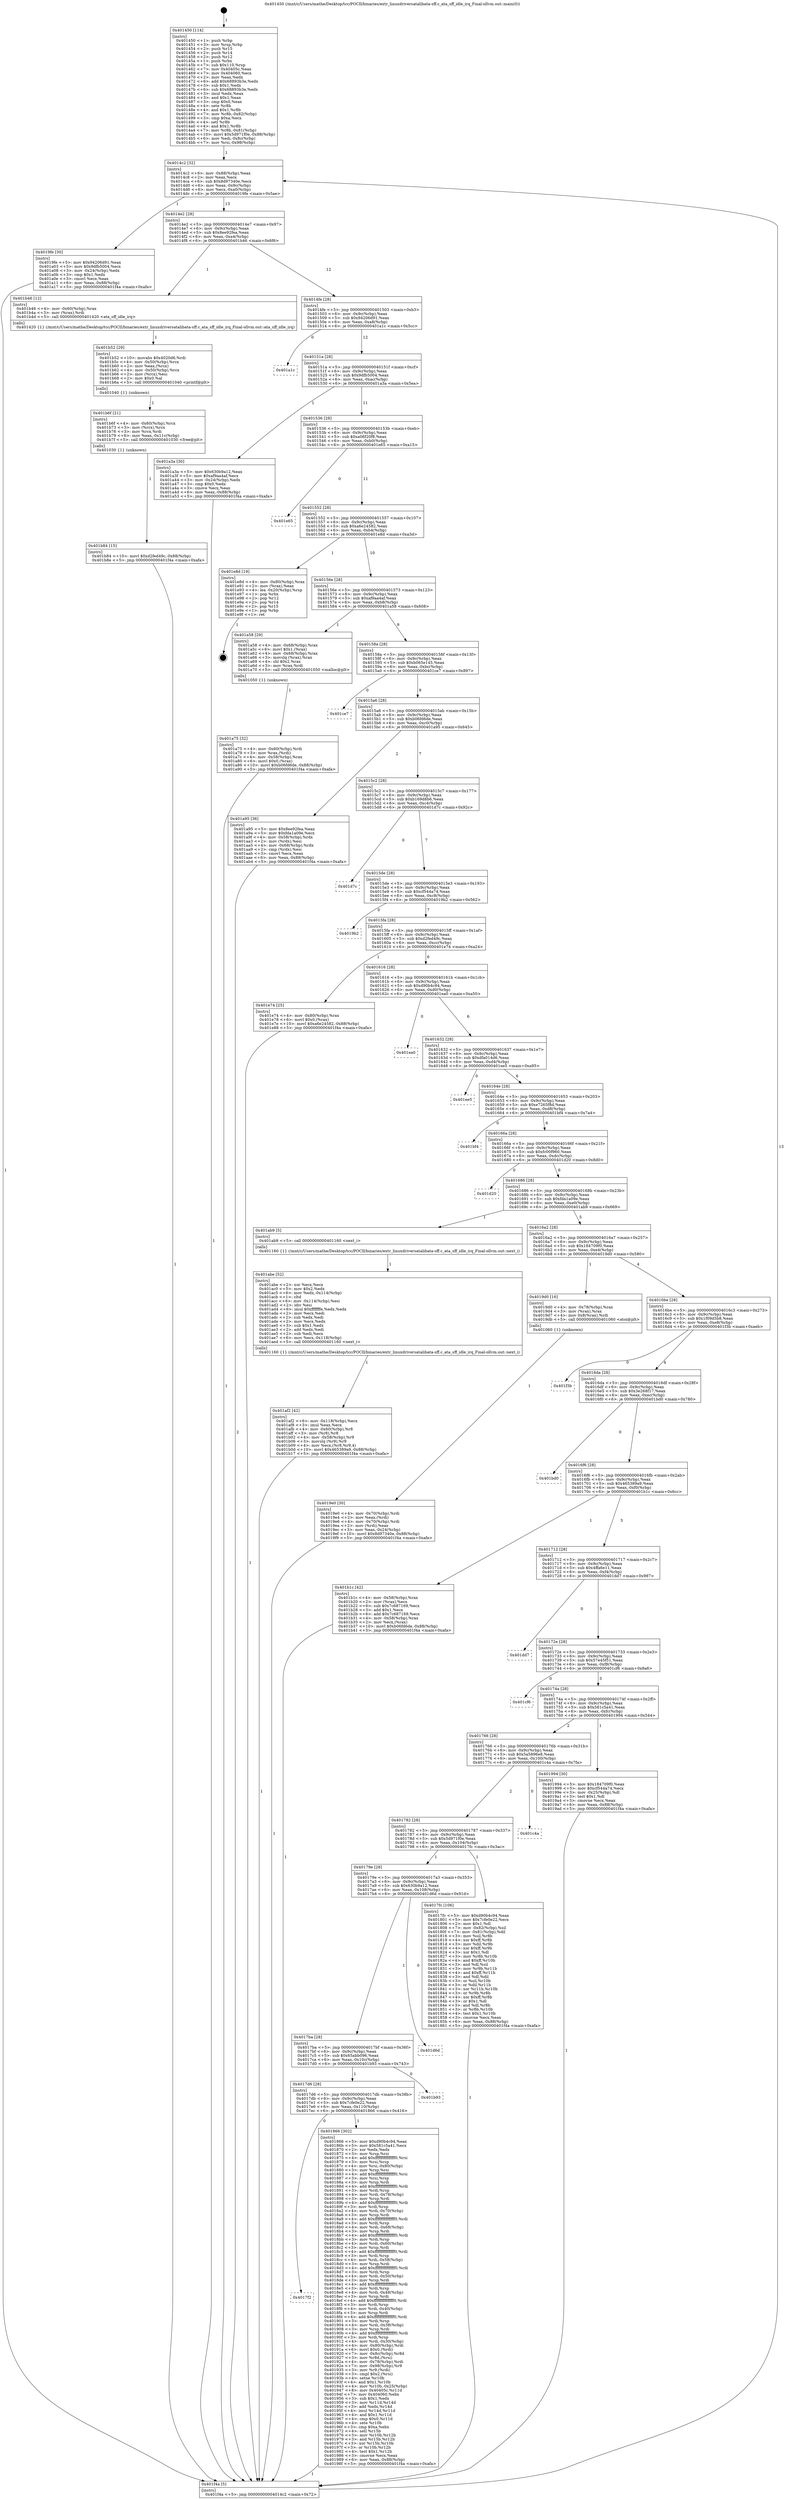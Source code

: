 digraph "0x401450" {
  label = "0x401450 (/mnt/c/Users/mathe/Desktop/tcc/POCII/binaries/extr_linuxdriversatalibata-sff.c_ata_sff_idle_irq_Final-ollvm.out::main(0))"
  labelloc = "t"
  node[shape=record]

  Entry [label="",width=0.3,height=0.3,shape=circle,fillcolor=black,style=filled]
  "0x4014c2" [label="{
     0x4014c2 [32]\l
     | [instrs]\l
     &nbsp;&nbsp;0x4014c2 \<+6\>: mov -0x88(%rbp),%eax\l
     &nbsp;&nbsp;0x4014c8 \<+2\>: mov %eax,%ecx\l
     &nbsp;&nbsp;0x4014ca \<+6\>: sub $0x8d97340e,%ecx\l
     &nbsp;&nbsp;0x4014d0 \<+6\>: mov %eax,-0x9c(%rbp)\l
     &nbsp;&nbsp;0x4014d6 \<+6\>: mov %ecx,-0xa0(%rbp)\l
     &nbsp;&nbsp;0x4014dc \<+6\>: je 00000000004019fe \<main+0x5ae\>\l
  }"]
  "0x4019fe" [label="{
     0x4019fe [30]\l
     | [instrs]\l
     &nbsp;&nbsp;0x4019fe \<+5\>: mov $0x94206d91,%eax\l
     &nbsp;&nbsp;0x401a03 \<+5\>: mov $0x9dfb5004,%ecx\l
     &nbsp;&nbsp;0x401a08 \<+3\>: mov -0x24(%rbp),%edx\l
     &nbsp;&nbsp;0x401a0b \<+3\>: cmp $0x1,%edx\l
     &nbsp;&nbsp;0x401a0e \<+3\>: cmovl %ecx,%eax\l
     &nbsp;&nbsp;0x401a11 \<+6\>: mov %eax,-0x88(%rbp)\l
     &nbsp;&nbsp;0x401a17 \<+5\>: jmp 0000000000401f4a \<main+0xafa\>\l
  }"]
  "0x4014e2" [label="{
     0x4014e2 [28]\l
     | [instrs]\l
     &nbsp;&nbsp;0x4014e2 \<+5\>: jmp 00000000004014e7 \<main+0x97\>\l
     &nbsp;&nbsp;0x4014e7 \<+6\>: mov -0x9c(%rbp),%eax\l
     &nbsp;&nbsp;0x4014ed \<+5\>: sub $0x8ee92fea,%eax\l
     &nbsp;&nbsp;0x4014f2 \<+6\>: mov %eax,-0xa4(%rbp)\l
     &nbsp;&nbsp;0x4014f8 \<+6\>: je 0000000000401b46 \<main+0x6f6\>\l
  }"]
  Exit [label="",width=0.3,height=0.3,shape=circle,fillcolor=black,style=filled,peripheries=2]
  "0x401b46" [label="{
     0x401b46 [12]\l
     | [instrs]\l
     &nbsp;&nbsp;0x401b46 \<+4\>: mov -0x60(%rbp),%rax\l
     &nbsp;&nbsp;0x401b4a \<+3\>: mov (%rax),%rdi\l
     &nbsp;&nbsp;0x401b4d \<+5\>: call 0000000000401420 \<ata_sff_idle_irq\>\l
     | [calls]\l
     &nbsp;&nbsp;0x401420 \{1\} (/mnt/c/Users/mathe/Desktop/tcc/POCII/binaries/extr_linuxdriversatalibata-sff.c_ata_sff_idle_irq_Final-ollvm.out::ata_sff_idle_irq)\l
  }"]
  "0x4014fe" [label="{
     0x4014fe [28]\l
     | [instrs]\l
     &nbsp;&nbsp;0x4014fe \<+5\>: jmp 0000000000401503 \<main+0xb3\>\l
     &nbsp;&nbsp;0x401503 \<+6\>: mov -0x9c(%rbp),%eax\l
     &nbsp;&nbsp;0x401509 \<+5\>: sub $0x94206d91,%eax\l
     &nbsp;&nbsp;0x40150e \<+6\>: mov %eax,-0xa8(%rbp)\l
     &nbsp;&nbsp;0x401514 \<+6\>: je 0000000000401a1c \<main+0x5cc\>\l
  }"]
  "0x401b84" [label="{
     0x401b84 [15]\l
     | [instrs]\l
     &nbsp;&nbsp;0x401b84 \<+10\>: movl $0xd2fed49c,-0x88(%rbp)\l
     &nbsp;&nbsp;0x401b8e \<+5\>: jmp 0000000000401f4a \<main+0xafa\>\l
  }"]
  "0x401a1c" [label="{
     0x401a1c\l
  }", style=dashed]
  "0x40151a" [label="{
     0x40151a [28]\l
     | [instrs]\l
     &nbsp;&nbsp;0x40151a \<+5\>: jmp 000000000040151f \<main+0xcf\>\l
     &nbsp;&nbsp;0x40151f \<+6\>: mov -0x9c(%rbp),%eax\l
     &nbsp;&nbsp;0x401525 \<+5\>: sub $0x9dfb5004,%eax\l
     &nbsp;&nbsp;0x40152a \<+6\>: mov %eax,-0xac(%rbp)\l
     &nbsp;&nbsp;0x401530 \<+6\>: je 0000000000401a3a \<main+0x5ea\>\l
  }"]
  "0x401b6f" [label="{
     0x401b6f [21]\l
     | [instrs]\l
     &nbsp;&nbsp;0x401b6f \<+4\>: mov -0x60(%rbp),%rcx\l
     &nbsp;&nbsp;0x401b73 \<+3\>: mov (%rcx),%rcx\l
     &nbsp;&nbsp;0x401b76 \<+3\>: mov %rcx,%rdi\l
     &nbsp;&nbsp;0x401b79 \<+6\>: mov %eax,-0x11c(%rbp)\l
     &nbsp;&nbsp;0x401b7f \<+5\>: call 0000000000401030 \<free@plt\>\l
     | [calls]\l
     &nbsp;&nbsp;0x401030 \{1\} (unknown)\l
  }"]
  "0x401a3a" [label="{
     0x401a3a [30]\l
     | [instrs]\l
     &nbsp;&nbsp;0x401a3a \<+5\>: mov $0x630b9a12,%eax\l
     &nbsp;&nbsp;0x401a3f \<+5\>: mov $0xaf9aa4af,%ecx\l
     &nbsp;&nbsp;0x401a44 \<+3\>: mov -0x24(%rbp),%edx\l
     &nbsp;&nbsp;0x401a47 \<+3\>: cmp $0x0,%edx\l
     &nbsp;&nbsp;0x401a4a \<+3\>: cmove %ecx,%eax\l
     &nbsp;&nbsp;0x401a4d \<+6\>: mov %eax,-0x88(%rbp)\l
     &nbsp;&nbsp;0x401a53 \<+5\>: jmp 0000000000401f4a \<main+0xafa\>\l
  }"]
  "0x401536" [label="{
     0x401536 [28]\l
     | [instrs]\l
     &nbsp;&nbsp;0x401536 \<+5\>: jmp 000000000040153b \<main+0xeb\>\l
     &nbsp;&nbsp;0x40153b \<+6\>: mov -0x9c(%rbp),%eax\l
     &nbsp;&nbsp;0x401541 \<+5\>: sub $0xa06f20f8,%eax\l
     &nbsp;&nbsp;0x401546 \<+6\>: mov %eax,-0xb0(%rbp)\l
     &nbsp;&nbsp;0x40154c \<+6\>: je 0000000000401e65 \<main+0xa15\>\l
  }"]
  "0x401b52" [label="{
     0x401b52 [29]\l
     | [instrs]\l
     &nbsp;&nbsp;0x401b52 \<+10\>: movabs $0x4020d6,%rdi\l
     &nbsp;&nbsp;0x401b5c \<+4\>: mov -0x50(%rbp),%rcx\l
     &nbsp;&nbsp;0x401b60 \<+2\>: mov %eax,(%rcx)\l
     &nbsp;&nbsp;0x401b62 \<+4\>: mov -0x50(%rbp),%rcx\l
     &nbsp;&nbsp;0x401b66 \<+2\>: mov (%rcx),%esi\l
     &nbsp;&nbsp;0x401b68 \<+2\>: mov $0x0,%al\l
     &nbsp;&nbsp;0x401b6a \<+5\>: call 0000000000401040 \<printf@plt\>\l
     | [calls]\l
     &nbsp;&nbsp;0x401040 \{1\} (unknown)\l
  }"]
  "0x401e65" [label="{
     0x401e65\l
  }", style=dashed]
  "0x401552" [label="{
     0x401552 [28]\l
     | [instrs]\l
     &nbsp;&nbsp;0x401552 \<+5\>: jmp 0000000000401557 \<main+0x107\>\l
     &nbsp;&nbsp;0x401557 \<+6\>: mov -0x9c(%rbp),%eax\l
     &nbsp;&nbsp;0x40155d \<+5\>: sub $0xa6e24582,%eax\l
     &nbsp;&nbsp;0x401562 \<+6\>: mov %eax,-0xb4(%rbp)\l
     &nbsp;&nbsp;0x401568 \<+6\>: je 0000000000401e8d \<main+0xa3d\>\l
  }"]
  "0x401af2" [label="{
     0x401af2 [42]\l
     | [instrs]\l
     &nbsp;&nbsp;0x401af2 \<+6\>: mov -0x118(%rbp),%ecx\l
     &nbsp;&nbsp;0x401af8 \<+3\>: imul %eax,%ecx\l
     &nbsp;&nbsp;0x401afb \<+4\>: mov -0x60(%rbp),%r8\l
     &nbsp;&nbsp;0x401aff \<+3\>: mov (%r8),%r8\l
     &nbsp;&nbsp;0x401b02 \<+4\>: mov -0x58(%rbp),%r9\l
     &nbsp;&nbsp;0x401b06 \<+3\>: movslq (%r9),%r9\l
     &nbsp;&nbsp;0x401b09 \<+4\>: mov %ecx,(%r8,%r9,4)\l
     &nbsp;&nbsp;0x401b0d \<+10\>: movl $0x465389a9,-0x88(%rbp)\l
     &nbsp;&nbsp;0x401b17 \<+5\>: jmp 0000000000401f4a \<main+0xafa\>\l
  }"]
  "0x401e8d" [label="{
     0x401e8d [19]\l
     | [instrs]\l
     &nbsp;&nbsp;0x401e8d \<+4\>: mov -0x80(%rbp),%rax\l
     &nbsp;&nbsp;0x401e91 \<+2\>: mov (%rax),%eax\l
     &nbsp;&nbsp;0x401e93 \<+4\>: lea -0x20(%rbp),%rsp\l
     &nbsp;&nbsp;0x401e97 \<+1\>: pop %rbx\l
     &nbsp;&nbsp;0x401e98 \<+2\>: pop %r12\l
     &nbsp;&nbsp;0x401e9a \<+2\>: pop %r14\l
     &nbsp;&nbsp;0x401e9c \<+2\>: pop %r15\l
     &nbsp;&nbsp;0x401e9e \<+1\>: pop %rbp\l
     &nbsp;&nbsp;0x401e9f \<+1\>: ret\l
  }"]
  "0x40156e" [label="{
     0x40156e [28]\l
     | [instrs]\l
     &nbsp;&nbsp;0x40156e \<+5\>: jmp 0000000000401573 \<main+0x123\>\l
     &nbsp;&nbsp;0x401573 \<+6\>: mov -0x9c(%rbp),%eax\l
     &nbsp;&nbsp;0x401579 \<+5\>: sub $0xaf9aa4af,%eax\l
     &nbsp;&nbsp;0x40157e \<+6\>: mov %eax,-0xb8(%rbp)\l
     &nbsp;&nbsp;0x401584 \<+6\>: je 0000000000401a58 \<main+0x608\>\l
  }"]
  "0x401abe" [label="{
     0x401abe [52]\l
     | [instrs]\l
     &nbsp;&nbsp;0x401abe \<+2\>: xor %ecx,%ecx\l
     &nbsp;&nbsp;0x401ac0 \<+5\>: mov $0x2,%edx\l
     &nbsp;&nbsp;0x401ac5 \<+6\>: mov %edx,-0x114(%rbp)\l
     &nbsp;&nbsp;0x401acb \<+1\>: cltd\l
     &nbsp;&nbsp;0x401acc \<+6\>: mov -0x114(%rbp),%esi\l
     &nbsp;&nbsp;0x401ad2 \<+2\>: idiv %esi\l
     &nbsp;&nbsp;0x401ad4 \<+6\>: imul $0xfffffffe,%edx,%edx\l
     &nbsp;&nbsp;0x401ada \<+2\>: mov %ecx,%edi\l
     &nbsp;&nbsp;0x401adc \<+2\>: sub %edx,%edi\l
     &nbsp;&nbsp;0x401ade \<+2\>: mov %ecx,%edx\l
     &nbsp;&nbsp;0x401ae0 \<+3\>: sub $0x1,%edx\l
     &nbsp;&nbsp;0x401ae3 \<+2\>: add %edx,%edi\l
     &nbsp;&nbsp;0x401ae5 \<+2\>: sub %edi,%ecx\l
     &nbsp;&nbsp;0x401ae7 \<+6\>: mov %ecx,-0x118(%rbp)\l
     &nbsp;&nbsp;0x401aed \<+5\>: call 0000000000401160 \<next_i\>\l
     | [calls]\l
     &nbsp;&nbsp;0x401160 \{1\} (/mnt/c/Users/mathe/Desktop/tcc/POCII/binaries/extr_linuxdriversatalibata-sff.c_ata_sff_idle_irq_Final-ollvm.out::next_i)\l
  }"]
  "0x401a58" [label="{
     0x401a58 [29]\l
     | [instrs]\l
     &nbsp;&nbsp;0x401a58 \<+4\>: mov -0x68(%rbp),%rax\l
     &nbsp;&nbsp;0x401a5c \<+6\>: movl $0x1,(%rax)\l
     &nbsp;&nbsp;0x401a62 \<+4\>: mov -0x68(%rbp),%rax\l
     &nbsp;&nbsp;0x401a66 \<+3\>: movslq (%rax),%rax\l
     &nbsp;&nbsp;0x401a69 \<+4\>: shl $0x2,%rax\l
     &nbsp;&nbsp;0x401a6d \<+3\>: mov %rax,%rdi\l
     &nbsp;&nbsp;0x401a70 \<+5\>: call 0000000000401050 \<malloc@plt\>\l
     | [calls]\l
     &nbsp;&nbsp;0x401050 \{1\} (unknown)\l
  }"]
  "0x40158a" [label="{
     0x40158a [28]\l
     | [instrs]\l
     &nbsp;&nbsp;0x40158a \<+5\>: jmp 000000000040158f \<main+0x13f\>\l
     &nbsp;&nbsp;0x40158f \<+6\>: mov -0x9c(%rbp),%eax\l
     &nbsp;&nbsp;0x401595 \<+5\>: sub $0xb065e145,%eax\l
     &nbsp;&nbsp;0x40159a \<+6\>: mov %eax,-0xbc(%rbp)\l
     &nbsp;&nbsp;0x4015a0 \<+6\>: je 0000000000401ce7 \<main+0x897\>\l
  }"]
  "0x401a75" [label="{
     0x401a75 [32]\l
     | [instrs]\l
     &nbsp;&nbsp;0x401a75 \<+4\>: mov -0x60(%rbp),%rdi\l
     &nbsp;&nbsp;0x401a79 \<+3\>: mov %rax,(%rdi)\l
     &nbsp;&nbsp;0x401a7c \<+4\>: mov -0x58(%rbp),%rax\l
     &nbsp;&nbsp;0x401a80 \<+6\>: movl $0x0,(%rax)\l
     &nbsp;&nbsp;0x401a86 \<+10\>: movl $0xb06fd6de,-0x88(%rbp)\l
     &nbsp;&nbsp;0x401a90 \<+5\>: jmp 0000000000401f4a \<main+0xafa\>\l
  }"]
  "0x401ce7" [label="{
     0x401ce7\l
  }", style=dashed]
  "0x4015a6" [label="{
     0x4015a6 [28]\l
     | [instrs]\l
     &nbsp;&nbsp;0x4015a6 \<+5\>: jmp 00000000004015ab \<main+0x15b\>\l
     &nbsp;&nbsp;0x4015ab \<+6\>: mov -0x9c(%rbp),%eax\l
     &nbsp;&nbsp;0x4015b1 \<+5\>: sub $0xb06fd6de,%eax\l
     &nbsp;&nbsp;0x4015b6 \<+6\>: mov %eax,-0xc0(%rbp)\l
     &nbsp;&nbsp;0x4015bc \<+6\>: je 0000000000401a95 \<main+0x645\>\l
  }"]
  "0x4019e0" [label="{
     0x4019e0 [30]\l
     | [instrs]\l
     &nbsp;&nbsp;0x4019e0 \<+4\>: mov -0x70(%rbp),%rdi\l
     &nbsp;&nbsp;0x4019e4 \<+2\>: mov %eax,(%rdi)\l
     &nbsp;&nbsp;0x4019e6 \<+4\>: mov -0x70(%rbp),%rdi\l
     &nbsp;&nbsp;0x4019ea \<+2\>: mov (%rdi),%eax\l
     &nbsp;&nbsp;0x4019ec \<+3\>: mov %eax,-0x24(%rbp)\l
     &nbsp;&nbsp;0x4019ef \<+10\>: movl $0x8d97340e,-0x88(%rbp)\l
     &nbsp;&nbsp;0x4019f9 \<+5\>: jmp 0000000000401f4a \<main+0xafa\>\l
  }"]
  "0x401a95" [label="{
     0x401a95 [36]\l
     | [instrs]\l
     &nbsp;&nbsp;0x401a95 \<+5\>: mov $0x8ee92fea,%eax\l
     &nbsp;&nbsp;0x401a9a \<+5\>: mov $0xfda1a09e,%ecx\l
     &nbsp;&nbsp;0x401a9f \<+4\>: mov -0x58(%rbp),%rdx\l
     &nbsp;&nbsp;0x401aa3 \<+2\>: mov (%rdx),%esi\l
     &nbsp;&nbsp;0x401aa5 \<+4\>: mov -0x68(%rbp),%rdx\l
     &nbsp;&nbsp;0x401aa9 \<+2\>: cmp (%rdx),%esi\l
     &nbsp;&nbsp;0x401aab \<+3\>: cmovl %ecx,%eax\l
     &nbsp;&nbsp;0x401aae \<+6\>: mov %eax,-0x88(%rbp)\l
     &nbsp;&nbsp;0x401ab4 \<+5\>: jmp 0000000000401f4a \<main+0xafa\>\l
  }"]
  "0x4015c2" [label="{
     0x4015c2 [28]\l
     | [instrs]\l
     &nbsp;&nbsp;0x4015c2 \<+5\>: jmp 00000000004015c7 \<main+0x177\>\l
     &nbsp;&nbsp;0x4015c7 \<+6\>: mov -0x9c(%rbp),%eax\l
     &nbsp;&nbsp;0x4015cd \<+5\>: sub $0xb169d8b6,%eax\l
     &nbsp;&nbsp;0x4015d2 \<+6\>: mov %eax,-0xc4(%rbp)\l
     &nbsp;&nbsp;0x4015d8 \<+6\>: je 0000000000401d7c \<main+0x92c\>\l
  }"]
  "0x4017f2" [label="{
     0x4017f2\l
  }", style=dashed]
  "0x401d7c" [label="{
     0x401d7c\l
  }", style=dashed]
  "0x4015de" [label="{
     0x4015de [28]\l
     | [instrs]\l
     &nbsp;&nbsp;0x4015de \<+5\>: jmp 00000000004015e3 \<main+0x193\>\l
     &nbsp;&nbsp;0x4015e3 \<+6\>: mov -0x9c(%rbp),%eax\l
     &nbsp;&nbsp;0x4015e9 \<+5\>: sub $0xcf544a74,%eax\l
     &nbsp;&nbsp;0x4015ee \<+6\>: mov %eax,-0xc8(%rbp)\l
     &nbsp;&nbsp;0x4015f4 \<+6\>: je 00000000004019b2 \<main+0x562\>\l
  }"]
  "0x401866" [label="{
     0x401866 [302]\l
     | [instrs]\l
     &nbsp;&nbsp;0x401866 \<+5\>: mov $0xd90b4c94,%eax\l
     &nbsp;&nbsp;0x40186b \<+5\>: mov $0x581c5a41,%ecx\l
     &nbsp;&nbsp;0x401870 \<+2\>: xor %edx,%edx\l
     &nbsp;&nbsp;0x401872 \<+3\>: mov %rsp,%rsi\l
     &nbsp;&nbsp;0x401875 \<+4\>: add $0xfffffffffffffff0,%rsi\l
     &nbsp;&nbsp;0x401879 \<+3\>: mov %rsi,%rsp\l
     &nbsp;&nbsp;0x40187c \<+4\>: mov %rsi,-0x80(%rbp)\l
     &nbsp;&nbsp;0x401880 \<+3\>: mov %rsp,%rsi\l
     &nbsp;&nbsp;0x401883 \<+4\>: add $0xfffffffffffffff0,%rsi\l
     &nbsp;&nbsp;0x401887 \<+3\>: mov %rsi,%rsp\l
     &nbsp;&nbsp;0x40188a \<+3\>: mov %rsp,%rdi\l
     &nbsp;&nbsp;0x40188d \<+4\>: add $0xfffffffffffffff0,%rdi\l
     &nbsp;&nbsp;0x401891 \<+3\>: mov %rdi,%rsp\l
     &nbsp;&nbsp;0x401894 \<+4\>: mov %rdi,-0x78(%rbp)\l
     &nbsp;&nbsp;0x401898 \<+3\>: mov %rsp,%rdi\l
     &nbsp;&nbsp;0x40189b \<+4\>: add $0xfffffffffffffff0,%rdi\l
     &nbsp;&nbsp;0x40189f \<+3\>: mov %rdi,%rsp\l
     &nbsp;&nbsp;0x4018a2 \<+4\>: mov %rdi,-0x70(%rbp)\l
     &nbsp;&nbsp;0x4018a6 \<+3\>: mov %rsp,%rdi\l
     &nbsp;&nbsp;0x4018a9 \<+4\>: add $0xfffffffffffffff0,%rdi\l
     &nbsp;&nbsp;0x4018ad \<+3\>: mov %rdi,%rsp\l
     &nbsp;&nbsp;0x4018b0 \<+4\>: mov %rdi,-0x68(%rbp)\l
     &nbsp;&nbsp;0x4018b4 \<+3\>: mov %rsp,%rdi\l
     &nbsp;&nbsp;0x4018b7 \<+4\>: add $0xfffffffffffffff0,%rdi\l
     &nbsp;&nbsp;0x4018bb \<+3\>: mov %rdi,%rsp\l
     &nbsp;&nbsp;0x4018be \<+4\>: mov %rdi,-0x60(%rbp)\l
     &nbsp;&nbsp;0x4018c2 \<+3\>: mov %rsp,%rdi\l
     &nbsp;&nbsp;0x4018c5 \<+4\>: add $0xfffffffffffffff0,%rdi\l
     &nbsp;&nbsp;0x4018c9 \<+3\>: mov %rdi,%rsp\l
     &nbsp;&nbsp;0x4018cc \<+4\>: mov %rdi,-0x58(%rbp)\l
     &nbsp;&nbsp;0x4018d0 \<+3\>: mov %rsp,%rdi\l
     &nbsp;&nbsp;0x4018d3 \<+4\>: add $0xfffffffffffffff0,%rdi\l
     &nbsp;&nbsp;0x4018d7 \<+3\>: mov %rdi,%rsp\l
     &nbsp;&nbsp;0x4018da \<+4\>: mov %rdi,-0x50(%rbp)\l
     &nbsp;&nbsp;0x4018de \<+3\>: mov %rsp,%rdi\l
     &nbsp;&nbsp;0x4018e1 \<+4\>: add $0xfffffffffffffff0,%rdi\l
     &nbsp;&nbsp;0x4018e5 \<+3\>: mov %rdi,%rsp\l
     &nbsp;&nbsp;0x4018e8 \<+4\>: mov %rdi,-0x48(%rbp)\l
     &nbsp;&nbsp;0x4018ec \<+3\>: mov %rsp,%rdi\l
     &nbsp;&nbsp;0x4018ef \<+4\>: add $0xfffffffffffffff0,%rdi\l
     &nbsp;&nbsp;0x4018f3 \<+3\>: mov %rdi,%rsp\l
     &nbsp;&nbsp;0x4018f6 \<+4\>: mov %rdi,-0x40(%rbp)\l
     &nbsp;&nbsp;0x4018fa \<+3\>: mov %rsp,%rdi\l
     &nbsp;&nbsp;0x4018fd \<+4\>: add $0xfffffffffffffff0,%rdi\l
     &nbsp;&nbsp;0x401901 \<+3\>: mov %rdi,%rsp\l
     &nbsp;&nbsp;0x401904 \<+4\>: mov %rdi,-0x38(%rbp)\l
     &nbsp;&nbsp;0x401908 \<+3\>: mov %rsp,%rdi\l
     &nbsp;&nbsp;0x40190b \<+4\>: add $0xfffffffffffffff0,%rdi\l
     &nbsp;&nbsp;0x40190f \<+3\>: mov %rdi,%rsp\l
     &nbsp;&nbsp;0x401912 \<+4\>: mov %rdi,-0x30(%rbp)\l
     &nbsp;&nbsp;0x401916 \<+4\>: mov -0x80(%rbp),%rdi\l
     &nbsp;&nbsp;0x40191a \<+6\>: movl $0x0,(%rdi)\l
     &nbsp;&nbsp;0x401920 \<+7\>: mov -0x8c(%rbp),%r8d\l
     &nbsp;&nbsp;0x401927 \<+3\>: mov %r8d,(%rsi)\l
     &nbsp;&nbsp;0x40192a \<+4\>: mov -0x78(%rbp),%rdi\l
     &nbsp;&nbsp;0x40192e \<+7\>: mov -0x98(%rbp),%r9\l
     &nbsp;&nbsp;0x401935 \<+3\>: mov %r9,(%rdi)\l
     &nbsp;&nbsp;0x401938 \<+3\>: cmpl $0x2,(%rsi)\l
     &nbsp;&nbsp;0x40193b \<+4\>: setne %r10b\l
     &nbsp;&nbsp;0x40193f \<+4\>: and $0x1,%r10b\l
     &nbsp;&nbsp;0x401943 \<+4\>: mov %r10b,-0x25(%rbp)\l
     &nbsp;&nbsp;0x401947 \<+8\>: mov 0x40405c,%r11d\l
     &nbsp;&nbsp;0x40194f \<+7\>: mov 0x404060,%ebx\l
     &nbsp;&nbsp;0x401956 \<+3\>: sub $0x1,%edx\l
     &nbsp;&nbsp;0x401959 \<+3\>: mov %r11d,%r14d\l
     &nbsp;&nbsp;0x40195c \<+3\>: add %edx,%r14d\l
     &nbsp;&nbsp;0x40195f \<+4\>: imul %r14d,%r11d\l
     &nbsp;&nbsp;0x401963 \<+4\>: and $0x1,%r11d\l
     &nbsp;&nbsp;0x401967 \<+4\>: cmp $0x0,%r11d\l
     &nbsp;&nbsp;0x40196b \<+4\>: sete %r10b\l
     &nbsp;&nbsp;0x40196f \<+3\>: cmp $0xa,%ebx\l
     &nbsp;&nbsp;0x401972 \<+4\>: setl %r15b\l
     &nbsp;&nbsp;0x401976 \<+3\>: mov %r10b,%r12b\l
     &nbsp;&nbsp;0x401979 \<+3\>: and %r15b,%r12b\l
     &nbsp;&nbsp;0x40197c \<+3\>: xor %r15b,%r10b\l
     &nbsp;&nbsp;0x40197f \<+3\>: or %r10b,%r12b\l
     &nbsp;&nbsp;0x401982 \<+4\>: test $0x1,%r12b\l
     &nbsp;&nbsp;0x401986 \<+3\>: cmovne %ecx,%eax\l
     &nbsp;&nbsp;0x401989 \<+6\>: mov %eax,-0x88(%rbp)\l
     &nbsp;&nbsp;0x40198f \<+5\>: jmp 0000000000401f4a \<main+0xafa\>\l
  }"]
  "0x4019b2" [label="{
     0x4019b2\l
  }", style=dashed]
  "0x4015fa" [label="{
     0x4015fa [28]\l
     | [instrs]\l
     &nbsp;&nbsp;0x4015fa \<+5\>: jmp 00000000004015ff \<main+0x1af\>\l
     &nbsp;&nbsp;0x4015ff \<+6\>: mov -0x9c(%rbp),%eax\l
     &nbsp;&nbsp;0x401605 \<+5\>: sub $0xd2fed49c,%eax\l
     &nbsp;&nbsp;0x40160a \<+6\>: mov %eax,-0xcc(%rbp)\l
     &nbsp;&nbsp;0x401610 \<+6\>: je 0000000000401e74 \<main+0xa24\>\l
  }"]
  "0x4017d6" [label="{
     0x4017d6 [28]\l
     | [instrs]\l
     &nbsp;&nbsp;0x4017d6 \<+5\>: jmp 00000000004017db \<main+0x38b\>\l
     &nbsp;&nbsp;0x4017db \<+6\>: mov -0x9c(%rbp),%eax\l
     &nbsp;&nbsp;0x4017e1 \<+5\>: sub $0x7cfe0e22,%eax\l
     &nbsp;&nbsp;0x4017e6 \<+6\>: mov %eax,-0x110(%rbp)\l
     &nbsp;&nbsp;0x4017ec \<+6\>: je 0000000000401866 \<main+0x416\>\l
  }"]
  "0x401e74" [label="{
     0x401e74 [25]\l
     | [instrs]\l
     &nbsp;&nbsp;0x401e74 \<+4\>: mov -0x80(%rbp),%rax\l
     &nbsp;&nbsp;0x401e78 \<+6\>: movl $0x0,(%rax)\l
     &nbsp;&nbsp;0x401e7e \<+10\>: movl $0xa6e24582,-0x88(%rbp)\l
     &nbsp;&nbsp;0x401e88 \<+5\>: jmp 0000000000401f4a \<main+0xafa\>\l
  }"]
  "0x401616" [label="{
     0x401616 [28]\l
     | [instrs]\l
     &nbsp;&nbsp;0x401616 \<+5\>: jmp 000000000040161b \<main+0x1cb\>\l
     &nbsp;&nbsp;0x40161b \<+6\>: mov -0x9c(%rbp),%eax\l
     &nbsp;&nbsp;0x401621 \<+5\>: sub $0xd90b4c94,%eax\l
     &nbsp;&nbsp;0x401626 \<+6\>: mov %eax,-0xd0(%rbp)\l
     &nbsp;&nbsp;0x40162c \<+6\>: je 0000000000401ea0 \<main+0xa50\>\l
  }"]
  "0x401b93" [label="{
     0x401b93\l
  }", style=dashed]
  "0x401ea0" [label="{
     0x401ea0\l
  }", style=dashed]
  "0x401632" [label="{
     0x401632 [28]\l
     | [instrs]\l
     &nbsp;&nbsp;0x401632 \<+5\>: jmp 0000000000401637 \<main+0x1e7\>\l
     &nbsp;&nbsp;0x401637 \<+6\>: mov -0x9c(%rbp),%eax\l
     &nbsp;&nbsp;0x40163d \<+5\>: sub $0xdfa014d6,%eax\l
     &nbsp;&nbsp;0x401642 \<+6\>: mov %eax,-0xd4(%rbp)\l
     &nbsp;&nbsp;0x401648 \<+6\>: je 0000000000401ee5 \<main+0xa95\>\l
  }"]
  "0x4017ba" [label="{
     0x4017ba [28]\l
     | [instrs]\l
     &nbsp;&nbsp;0x4017ba \<+5\>: jmp 00000000004017bf \<main+0x36f\>\l
     &nbsp;&nbsp;0x4017bf \<+6\>: mov -0x9c(%rbp),%eax\l
     &nbsp;&nbsp;0x4017c5 \<+5\>: sub $0x65abb096,%eax\l
     &nbsp;&nbsp;0x4017ca \<+6\>: mov %eax,-0x10c(%rbp)\l
     &nbsp;&nbsp;0x4017d0 \<+6\>: je 0000000000401b93 \<main+0x743\>\l
  }"]
  "0x401ee5" [label="{
     0x401ee5\l
  }", style=dashed]
  "0x40164e" [label="{
     0x40164e [28]\l
     | [instrs]\l
     &nbsp;&nbsp;0x40164e \<+5\>: jmp 0000000000401653 \<main+0x203\>\l
     &nbsp;&nbsp;0x401653 \<+6\>: mov -0x9c(%rbp),%eax\l
     &nbsp;&nbsp;0x401659 \<+5\>: sub $0xe7265f8d,%eax\l
     &nbsp;&nbsp;0x40165e \<+6\>: mov %eax,-0xd8(%rbp)\l
     &nbsp;&nbsp;0x401664 \<+6\>: je 0000000000401bf4 \<main+0x7a4\>\l
  }"]
  "0x401d6d" [label="{
     0x401d6d\l
  }", style=dashed]
  "0x401bf4" [label="{
     0x401bf4\l
  }", style=dashed]
  "0x40166a" [label="{
     0x40166a [28]\l
     | [instrs]\l
     &nbsp;&nbsp;0x40166a \<+5\>: jmp 000000000040166f \<main+0x21f\>\l
     &nbsp;&nbsp;0x40166f \<+6\>: mov -0x9c(%rbp),%eax\l
     &nbsp;&nbsp;0x401675 \<+5\>: sub $0xfc00f960,%eax\l
     &nbsp;&nbsp;0x40167a \<+6\>: mov %eax,-0xdc(%rbp)\l
     &nbsp;&nbsp;0x401680 \<+6\>: je 0000000000401d20 \<main+0x8d0\>\l
  }"]
  "0x401450" [label="{
     0x401450 [114]\l
     | [instrs]\l
     &nbsp;&nbsp;0x401450 \<+1\>: push %rbp\l
     &nbsp;&nbsp;0x401451 \<+3\>: mov %rsp,%rbp\l
     &nbsp;&nbsp;0x401454 \<+2\>: push %r15\l
     &nbsp;&nbsp;0x401456 \<+2\>: push %r14\l
     &nbsp;&nbsp;0x401458 \<+2\>: push %r12\l
     &nbsp;&nbsp;0x40145a \<+1\>: push %rbx\l
     &nbsp;&nbsp;0x40145b \<+7\>: sub $0x110,%rsp\l
     &nbsp;&nbsp;0x401462 \<+7\>: mov 0x40405c,%eax\l
     &nbsp;&nbsp;0x401469 \<+7\>: mov 0x404060,%ecx\l
     &nbsp;&nbsp;0x401470 \<+2\>: mov %eax,%edx\l
     &nbsp;&nbsp;0x401472 \<+6\>: add $0x68893b3e,%edx\l
     &nbsp;&nbsp;0x401478 \<+3\>: sub $0x1,%edx\l
     &nbsp;&nbsp;0x40147b \<+6\>: sub $0x68893b3e,%edx\l
     &nbsp;&nbsp;0x401481 \<+3\>: imul %edx,%eax\l
     &nbsp;&nbsp;0x401484 \<+3\>: and $0x1,%eax\l
     &nbsp;&nbsp;0x401487 \<+3\>: cmp $0x0,%eax\l
     &nbsp;&nbsp;0x40148a \<+4\>: sete %r8b\l
     &nbsp;&nbsp;0x40148e \<+4\>: and $0x1,%r8b\l
     &nbsp;&nbsp;0x401492 \<+7\>: mov %r8b,-0x82(%rbp)\l
     &nbsp;&nbsp;0x401499 \<+3\>: cmp $0xa,%ecx\l
     &nbsp;&nbsp;0x40149c \<+4\>: setl %r8b\l
     &nbsp;&nbsp;0x4014a0 \<+4\>: and $0x1,%r8b\l
     &nbsp;&nbsp;0x4014a4 \<+7\>: mov %r8b,-0x81(%rbp)\l
     &nbsp;&nbsp;0x4014ab \<+10\>: movl $0x5d971f0e,-0x88(%rbp)\l
     &nbsp;&nbsp;0x4014b5 \<+6\>: mov %edi,-0x8c(%rbp)\l
     &nbsp;&nbsp;0x4014bb \<+7\>: mov %rsi,-0x98(%rbp)\l
  }"]
  "0x401d20" [label="{
     0x401d20\l
  }", style=dashed]
  "0x401686" [label="{
     0x401686 [28]\l
     | [instrs]\l
     &nbsp;&nbsp;0x401686 \<+5\>: jmp 000000000040168b \<main+0x23b\>\l
     &nbsp;&nbsp;0x40168b \<+6\>: mov -0x9c(%rbp),%eax\l
     &nbsp;&nbsp;0x401691 \<+5\>: sub $0xfda1a09e,%eax\l
     &nbsp;&nbsp;0x401696 \<+6\>: mov %eax,-0xe0(%rbp)\l
     &nbsp;&nbsp;0x40169c \<+6\>: je 0000000000401ab9 \<main+0x669\>\l
  }"]
  "0x401f4a" [label="{
     0x401f4a [5]\l
     | [instrs]\l
     &nbsp;&nbsp;0x401f4a \<+5\>: jmp 00000000004014c2 \<main+0x72\>\l
  }"]
  "0x401ab9" [label="{
     0x401ab9 [5]\l
     | [instrs]\l
     &nbsp;&nbsp;0x401ab9 \<+5\>: call 0000000000401160 \<next_i\>\l
     | [calls]\l
     &nbsp;&nbsp;0x401160 \{1\} (/mnt/c/Users/mathe/Desktop/tcc/POCII/binaries/extr_linuxdriversatalibata-sff.c_ata_sff_idle_irq_Final-ollvm.out::next_i)\l
  }"]
  "0x4016a2" [label="{
     0x4016a2 [28]\l
     | [instrs]\l
     &nbsp;&nbsp;0x4016a2 \<+5\>: jmp 00000000004016a7 \<main+0x257\>\l
     &nbsp;&nbsp;0x4016a7 \<+6\>: mov -0x9c(%rbp),%eax\l
     &nbsp;&nbsp;0x4016ad \<+5\>: sub $0x184709f0,%eax\l
     &nbsp;&nbsp;0x4016b2 \<+6\>: mov %eax,-0xe4(%rbp)\l
     &nbsp;&nbsp;0x4016b8 \<+6\>: je 00000000004019d0 \<main+0x580\>\l
  }"]
  "0x40179e" [label="{
     0x40179e [28]\l
     | [instrs]\l
     &nbsp;&nbsp;0x40179e \<+5\>: jmp 00000000004017a3 \<main+0x353\>\l
     &nbsp;&nbsp;0x4017a3 \<+6\>: mov -0x9c(%rbp),%eax\l
     &nbsp;&nbsp;0x4017a9 \<+5\>: sub $0x630b9a12,%eax\l
     &nbsp;&nbsp;0x4017ae \<+6\>: mov %eax,-0x108(%rbp)\l
     &nbsp;&nbsp;0x4017b4 \<+6\>: je 0000000000401d6d \<main+0x91d\>\l
  }"]
  "0x4019d0" [label="{
     0x4019d0 [16]\l
     | [instrs]\l
     &nbsp;&nbsp;0x4019d0 \<+4\>: mov -0x78(%rbp),%rax\l
     &nbsp;&nbsp;0x4019d4 \<+3\>: mov (%rax),%rax\l
     &nbsp;&nbsp;0x4019d7 \<+4\>: mov 0x8(%rax),%rdi\l
     &nbsp;&nbsp;0x4019db \<+5\>: call 0000000000401060 \<atoi@plt\>\l
     | [calls]\l
     &nbsp;&nbsp;0x401060 \{1\} (unknown)\l
  }"]
  "0x4016be" [label="{
     0x4016be [28]\l
     | [instrs]\l
     &nbsp;&nbsp;0x4016be \<+5\>: jmp 00000000004016c3 \<main+0x273\>\l
     &nbsp;&nbsp;0x4016c3 \<+6\>: mov -0x9c(%rbp),%eax\l
     &nbsp;&nbsp;0x4016c9 \<+5\>: sub $0x1f09d5b8,%eax\l
     &nbsp;&nbsp;0x4016ce \<+6\>: mov %eax,-0xe8(%rbp)\l
     &nbsp;&nbsp;0x4016d4 \<+6\>: je 0000000000401f3b \<main+0xaeb\>\l
  }"]
  "0x4017fc" [label="{
     0x4017fc [106]\l
     | [instrs]\l
     &nbsp;&nbsp;0x4017fc \<+5\>: mov $0xd90b4c94,%eax\l
     &nbsp;&nbsp;0x401801 \<+5\>: mov $0x7cfe0e22,%ecx\l
     &nbsp;&nbsp;0x401806 \<+2\>: mov $0x1,%dl\l
     &nbsp;&nbsp;0x401808 \<+7\>: mov -0x82(%rbp),%sil\l
     &nbsp;&nbsp;0x40180f \<+7\>: mov -0x81(%rbp),%dil\l
     &nbsp;&nbsp;0x401816 \<+3\>: mov %sil,%r8b\l
     &nbsp;&nbsp;0x401819 \<+4\>: xor $0xff,%r8b\l
     &nbsp;&nbsp;0x40181d \<+3\>: mov %dil,%r9b\l
     &nbsp;&nbsp;0x401820 \<+4\>: xor $0xff,%r9b\l
     &nbsp;&nbsp;0x401824 \<+3\>: xor $0x1,%dl\l
     &nbsp;&nbsp;0x401827 \<+3\>: mov %r8b,%r10b\l
     &nbsp;&nbsp;0x40182a \<+4\>: and $0xff,%r10b\l
     &nbsp;&nbsp;0x40182e \<+3\>: and %dl,%sil\l
     &nbsp;&nbsp;0x401831 \<+3\>: mov %r9b,%r11b\l
     &nbsp;&nbsp;0x401834 \<+4\>: and $0xff,%r11b\l
     &nbsp;&nbsp;0x401838 \<+3\>: and %dl,%dil\l
     &nbsp;&nbsp;0x40183b \<+3\>: or %sil,%r10b\l
     &nbsp;&nbsp;0x40183e \<+3\>: or %dil,%r11b\l
     &nbsp;&nbsp;0x401841 \<+3\>: xor %r11b,%r10b\l
     &nbsp;&nbsp;0x401844 \<+3\>: or %r9b,%r8b\l
     &nbsp;&nbsp;0x401847 \<+4\>: xor $0xff,%r8b\l
     &nbsp;&nbsp;0x40184b \<+3\>: or $0x1,%dl\l
     &nbsp;&nbsp;0x40184e \<+3\>: and %dl,%r8b\l
     &nbsp;&nbsp;0x401851 \<+3\>: or %r8b,%r10b\l
     &nbsp;&nbsp;0x401854 \<+4\>: test $0x1,%r10b\l
     &nbsp;&nbsp;0x401858 \<+3\>: cmovne %ecx,%eax\l
     &nbsp;&nbsp;0x40185b \<+6\>: mov %eax,-0x88(%rbp)\l
     &nbsp;&nbsp;0x401861 \<+5\>: jmp 0000000000401f4a \<main+0xafa\>\l
  }"]
  "0x401f3b" [label="{
     0x401f3b\l
  }", style=dashed]
  "0x4016da" [label="{
     0x4016da [28]\l
     | [instrs]\l
     &nbsp;&nbsp;0x4016da \<+5\>: jmp 00000000004016df \<main+0x28f\>\l
     &nbsp;&nbsp;0x4016df \<+6\>: mov -0x9c(%rbp),%eax\l
     &nbsp;&nbsp;0x4016e5 \<+5\>: sub $0x3e268f17,%eax\l
     &nbsp;&nbsp;0x4016ea \<+6\>: mov %eax,-0xec(%rbp)\l
     &nbsp;&nbsp;0x4016f0 \<+6\>: je 0000000000401bd0 \<main+0x780\>\l
  }"]
  "0x401782" [label="{
     0x401782 [28]\l
     | [instrs]\l
     &nbsp;&nbsp;0x401782 \<+5\>: jmp 0000000000401787 \<main+0x337\>\l
     &nbsp;&nbsp;0x401787 \<+6\>: mov -0x9c(%rbp),%eax\l
     &nbsp;&nbsp;0x40178d \<+5\>: sub $0x5d971f0e,%eax\l
     &nbsp;&nbsp;0x401792 \<+6\>: mov %eax,-0x104(%rbp)\l
     &nbsp;&nbsp;0x401798 \<+6\>: je 00000000004017fc \<main+0x3ac\>\l
  }"]
  "0x401bd0" [label="{
     0x401bd0\l
  }", style=dashed]
  "0x4016f6" [label="{
     0x4016f6 [28]\l
     | [instrs]\l
     &nbsp;&nbsp;0x4016f6 \<+5\>: jmp 00000000004016fb \<main+0x2ab\>\l
     &nbsp;&nbsp;0x4016fb \<+6\>: mov -0x9c(%rbp),%eax\l
     &nbsp;&nbsp;0x401701 \<+5\>: sub $0x465389a9,%eax\l
     &nbsp;&nbsp;0x401706 \<+6\>: mov %eax,-0xf0(%rbp)\l
     &nbsp;&nbsp;0x40170c \<+6\>: je 0000000000401b1c \<main+0x6cc\>\l
  }"]
  "0x401c4a" [label="{
     0x401c4a\l
  }", style=dashed]
  "0x401b1c" [label="{
     0x401b1c [42]\l
     | [instrs]\l
     &nbsp;&nbsp;0x401b1c \<+4\>: mov -0x58(%rbp),%rax\l
     &nbsp;&nbsp;0x401b20 \<+2\>: mov (%rax),%ecx\l
     &nbsp;&nbsp;0x401b22 \<+6\>: sub $0x7c687169,%ecx\l
     &nbsp;&nbsp;0x401b28 \<+3\>: add $0x1,%ecx\l
     &nbsp;&nbsp;0x401b2b \<+6\>: add $0x7c687169,%ecx\l
     &nbsp;&nbsp;0x401b31 \<+4\>: mov -0x58(%rbp),%rax\l
     &nbsp;&nbsp;0x401b35 \<+2\>: mov %ecx,(%rax)\l
     &nbsp;&nbsp;0x401b37 \<+10\>: movl $0xb06fd6de,-0x88(%rbp)\l
     &nbsp;&nbsp;0x401b41 \<+5\>: jmp 0000000000401f4a \<main+0xafa\>\l
  }"]
  "0x401712" [label="{
     0x401712 [28]\l
     | [instrs]\l
     &nbsp;&nbsp;0x401712 \<+5\>: jmp 0000000000401717 \<main+0x2c7\>\l
     &nbsp;&nbsp;0x401717 \<+6\>: mov -0x9c(%rbp),%eax\l
     &nbsp;&nbsp;0x40171d \<+5\>: sub $0x4ffa6e11,%eax\l
     &nbsp;&nbsp;0x401722 \<+6\>: mov %eax,-0xf4(%rbp)\l
     &nbsp;&nbsp;0x401728 \<+6\>: je 0000000000401dd7 \<main+0x987\>\l
  }"]
  "0x401766" [label="{
     0x401766 [28]\l
     | [instrs]\l
     &nbsp;&nbsp;0x401766 \<+5\>: jmp 000000000040176b \<main+0x31b\>\l
     &nbsp;&nbsp;0x40176b \<+6\>: mov -0x9c(%rbp),%eax\l
     &nbsp;&nbsp;0x401771 \<+5\>: sub $0x5a5896e8,%eax\l
     &nbsp;&nbsp;0x401776 \<+6\>: mov %eax,-0x100(%rbp)\l
     &nbsp;&nbsp;0x40177c \<+6\>: je 0000000000401c4a \<main+0x7fa\>\l
  }"]
  "0x401dd7" [label="{
     0x401dd7\l
  }", style=dashed]
  "0x40172e" [label="{
     0x40172e [28]\l
     | [instrs]\l
     &nbsp;&nbsp;0x40172e \<+5\>: jmp 0000000000401733 \<main+0x2e3\>\l
     &nbsp;&nbsp;0x401733 \<+6\>: mov -0x9c(%rbp),%eax\l
     &nbsp;&nbsp;0x401739 \<+5\>: sub $0x57e45f51,%eax\l
     &nbsp;&nbsp;0x40173e \<+6\>: mov %eax,-0xf8(%rbp)\l
     &nbsp;&nbsp;0x401744 \<+6\>: je 0000000000401cf6 \<main+0x8a6\>\l
  }"]
  "0x401994" [label="{
     0x401994 [30]\l
     | [instrs]\l
     &nbsp;&nbsp;0x401994 \<+5\>: mov $0x184709f0,%eax\l
     &nbsp;&nbsp;0x401999 \<+5\>: mov $0xcf544a74,%ecx\l
     &nbsp;&nbsp;0x40199e \<+3\>: mov -0x25(%rbp),%dl\l
     &nbsp;&nbsp;0x4019a1 \<+3\>: test $0x1,%dl\l
     &nbsp;&nbsp;0x4019a4 \<+3\>: cmovne %ecx,%eax\l
     &nbsp;&nbsp;0x4019a7 \<+6\>: mov %eax,-0x88(%rbp)\l
     &nbsp;&nbsp;0x4019ad \<+5\>: jmp 0000000000401f4a \<main+0xafa\>\l
  }"]
  "0x401cf6" [label="{
     0x401cf6\l
  }", style=dashed]
  "0x40174a" [label="{
     0x40174a [28]\l
     | [instrs]\l
     &nbsp;&nbsp;0x40174a \<+5\>: jmp 000000000040174f \<main+0x2ff\>\l
     &nbsp;&nbsp;0x40174f \<+6\>: mov -0x9c(%rbp),%eax\l
     &nbsp;&nbsp;0x401755 \<+5\>: sub $0x581c5a41,%eax\l
     &nbsp;&nbsp;0x40175a \<+6\>: mov %eax,-0xfc(%rbp)\l
     &nbsp;&nbsp;0x401760 \<+6\>: je 0000000000401994 \<main+0x544\>\l
  }"]
  Entry -> "0x401450" [label=" 1"]
  "0x4014c2" -> "0x4019fe" [label=" 1"]
  "0x4014c2" -> "0x4014e2" [label=" 13"]
  "0x401e8d" -> Exit [label=" 1"]
  "0x4014e2" -> "0x401b46" [label=" 1"]
  "0x4014e2" -> "0x4014fe" [label=" 12"]
  "0x401e74" -> "0x401f4a" [label=" 1"]
  "0x4014fe" -> "0x401a1c" [label=" 0"]
  "0x4014fe" -> "0x40151a" [label=" 12"]
  "0x401b84" -> "0x401f4a" [label=" 1"]
  "0x40151a" -> "0x401a3a" [label=" 1"]
  "0x40151a" -> "0x401536" [label=" 11"]
  "0x401b6f" -> "0x401b84" [label=" 1"]
  "0x401536" -> "0x401e65" [label=" 0"]
  "0x401536" -> "0x401552" [label=" 11"]
  "0x401b52" -> "0x401b6f" [label=" 1"]
  "0x401552" -> "0x401e8d" [label=" 1"]
  "0x401552" -> "0x40156e" [label=" 10"]
  "0x401b46" -> "0x401b52" [label=" 1"]
  "0x40156e" -> "0x401a58" [label=" 1"]
  "0x40156e" -> "0x40158a" [label=" 9"]
  "0x401b1c" -> "0x401f4a" [label=" 1"]
  "0x40158a" -> "0x401ce7" [label=" 0"]
  "0x40158a" -> "0x4015a6" [label=" 9"]
  "0x401af2" -> "0x401f4a" [label=" 1"]
  "0x4015a6" -> "0x401a95" [label=" 2"]
  "0x4015a6" -> "0x4015c2" [label=" 7"]
  "0x401abe" -> "0x401af2" [label=" 1"]
  "0x4015c2" -> "0x401d7c" [label=" 0"]
  "0x4015c2" -> "0x4015de" [label=" 7"]
  "0x401a95" -> "0x401f4a" [label=" 2"]
  "0x4015de" -> "0x4019b2" [label=" 0"]
  "0x4015de" -> "0x4015fa" [label=" 7"]
  "0x401a75" -> "0x401f4a" [label=" 1"]
  "0x4015fa" -> "0x401e74" [label=" 1"]
  "0x4015fa" -> "0x401616" [label=" 6"]
  "0x401a3a" -> "0x401f4a" [label=" 1"]
  "0x401616" -> "0x401ea0" [label=" 0"]
  "0x401616" -> "0x401632" [label=" 6"]
  "0x4019fe" -> "0x401f4a" [label=" 1"]
  "0x401632" -> "0x401ee5" [label=" 0"]
  "0x401632" -> "0x40164e" [label=" 6"]
  "0x4019d0" -> "0x4019e0" [label=" 1"]
  "0x40164e" -> "0x401bf4" [label=" 0"]
  "0x40164e" -> "0x40166a" [label=" 6"]
  "0x401994" -> "0x401f4a" [label=" 1"]
  "0x40166a" -> "0x401d20" [label=" 0"]
  "0x40166a" -> "0x401686" [label=" 6"]
  "0x401ab9" -> "0x401abe" [label=" 1"]
  "0x401686" -> "0x401ab9" [label=" 1"]
  "0x401686" -> "0x4016a2" [label=" 5"]
  "0x4017d6" -> "0x4017f2" [label=" 0"]
  "0x4016a2" -> "0x4019d0" [label=" 1"]
  "0x4016a2" -> "0x4016be" [label=" 4"]
  "0x4017d6" -> "0x401866" [label=" 1"]
  "0x4016be" -> "0x401f3b" [label=" 0"]
  "0x4016be" -> "0x4016da" [label=" 4"]
  "0x401a58" -> "0x401a75" [label=" 1"]
  "0x4016da" -> "0x401bd0" [label=" 0"]
  "0x4016da" -> "0x4016f6" [label=" 4"]
  "0x4017ba" -> "0x401b93" [label=" 0"]
  "0x4016f6" -> "0x401b1c" [label=" 1"]
  "0x4016f6" -> "0x401712" [label=" 3"]
  "0x4019e0" -> "0x401f4a" [label=" 1"]
  "0x401712" -> "0x401dd7" [label=" 0"]
  "0x401712" -> "0x40172e" [label=" 3"]
  "0x40179e" -> "0x401d6d" [label=" 0"]
  "0x40172e" -> "0x401cf6" [label=" 0"]
  "0x40172e" -> "0x40174a" [label=" 3"]
  "0x401866" -> "0x401f4a" [label=" 1"]
  "0x40174a" -> "0x401994" [label=" 1"]
  "0x40174a" -> "0x401766" [label=" 2"]
  "0x40179e" -> "0x4017ba" [label=" 1"]
  "0x401766" -> "0x401c4a" [label=" 0"]
  "0x401766" -> "0x401782" [label=" 2"]
  "0x4017ba" -> "0x4017d6" [label=" 1"]
  "0x401782" -> "0x4017fc" [label=" 1"]
  "0x401782" -> "0x40179e" [label=" 1"]
  "0x4017fc" -> "0x401f4a" [label=" 1"]
  "0x401450" -> "0x4014c2" [label=" 1"]
  "0x401f4a" -> "0x4014c2" [label=" 13"]
}
